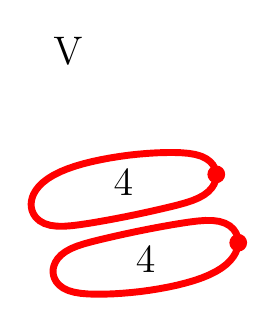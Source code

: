 \begin{tikzpicture}[scale=1]

\begin{axis}[
  xmin = -10,
  xmax = 2,
  ymin = -2.45,
  ymax = 2.45,
  scale only axis,
  axis equal image,
  hide axis,
  title = {\Large{V}}
  ]

\addplot [mark=none,red,line width=2.5] table{
-1.323e+00 9.355e-01
-1.331e+00 9.92e-01
-1.35e+00 1.05e+00
-1.384e+00 1.11e+00
-1.436e+00 1.168e+00
-1.508e+00 1.221e+00
-1.598e+00 1.264e+00
-1.705e+00 1.295e+00
-1.825e+00 1.315e+00
-1.957e+00 1.326e+00
-2.098e+00 1.33e+00
-2.248e+00 1.329e+00
-2.404e+00 1.324e+00
-2.566e+00 1.314e+00
-2.732e+00 1.3e+00
-2.9e+00 1.282e+00
-3.069e+00 1.259e+00
-3.238e+00 1.232e+00
-3.404e+00 1.201e+00
-3.567e+00 1.166e+00
-3.724e+00 1.127e+00
-3.874e+00 1.083e+00
-4.015e+00 1.034e+00
-4.146e+00 9.799e-01
-4.264e+00 9.207e-01
-4.368e+00 8.565e-01
-4.456e+00 7.885e-01
-4.528e+00 7.183e-01
-4.583e+00 6.481e-01
-4.622e+00 5.804e-01
-4.648e+00 5.167e-01
-4.662e+00 4.572e-01
-4.668e+00 4.004e-01
-4.665e+00 3.434e-01
-4.652e+00 2.835e-01
-4.626e+00 2.202e-01
-4.582e+00 1.558e-01
-4.516e+00 9.585e-02
-4.428e+00 4.697e-02
-4.322e+00 1.407e-02
-4.201e+00 -1.633e-03
-4.069e+00 -2.246e-03
-3.928e+00 8.512e-03
-3.78e+00 2.697e-02
-3.625e+00 5.038e-02
-3.465e+00 7.699e-02
-3.301e+00 1.059e-01
-3.135e+00 1.368e-01
-2.967e+00 1.695e-01
-2.8e+00 2.036e-01
-2.635e+00 2.389e-01
-2.472e+00 2.748e-01
-2.314e+00 3.109e-01
-2.162e+00 3.468e-01
-2.017e+00 3.829e-01
-1.881e+00 4.205e-01
-1.755e+00 4.617e-01
-1.643e+00 5.087e-01
-1.545e+00 5.628e-01
-1.466e+00 6.237e-01
-1.405e+00 6.889e-01
-1.363e+00 7.549e-01
-1.337e+00 8.186e-01
-1.325e+00 8.785e-01
-1.323e+00 9.355e-01
};

\addplot [mark=none,red,line width=2.5] table{
-9.263e-01 -3.004e-01
-9.29e-01 -2.434e-01
-9.418e-01 -1.835e-01
-9.682e-01 -1.202e-01
-1.013e+00 -5.578e-02
-1.078e+00 4.152e-03
-1.166e+00 5.303e-02
-1.272e+00 8.594e-02
-1.393e+00 1.016e-01
-1.525e+00 1.022e-01
-1.666e+00 9.149e-02
-1.814e+00 7.303e-02
-1.969e+00 4.962e-02
-2.129e+00 2.3e-02
-2.293e+00 -5.941e-03
-2.459e+00 -3.683e-02
-2.627e+00 -6.946e-02
-2.794e+00 -1.036e-01
-2.96e+00 -1.389e-01
-3.122e+00 -1.748e-01
-3.28e+00 -2.109e-01
-3.432e+00 -2.468e-01
-3.577e+00 -2.829e-01
-3.713e+00 -3.205e-01
-3.839e+00 -3.617e-01
-3.952e+00 -4.087e-01
-4.049e+00 -4.628e-01
-4.129e+00 -5.237e-01
-4.189e+00 -5.889e-01
-4.231e+00 -6.549e-01
-4.257e+00 -7.186e-01
-4.27e+00 -7.785e-01
-4.272e+00 -8.355e-01
-4.264e+00 -8.92e-01
-4.244e+00 -9.501e-01
-4.21e+00 -1.01e+00
-4.158e+00 -1.068e+00
-4.087e+00 -1.121e+00
-3.996e+00 -1.164e+00
-3.889e+00 -1.195e+00
-3.769e+00 -1.215e+00
-3.637e+00 -1.226e+00
-3.496e+00 -1.23e+00
-3.346e+00 -1.229e+00
-3.19e+00 -1.224e+00
-3.028e+00 -1.214e+00
-2.863e+00 -1.2e+00
-2.694e+00 -1.182e+00
-2.525e+00 -1.159e+00
-2.357e+00 -1.132e+00
-2.19e+00 -1.101e+00
-2.027e+00 -1.066e+00
-1.87e+00 -1.026e+00
-1.72e+00 -9.826e-01
-1.579e+00 -9.338e-01
-1.448e+00 -8.799e-01
-1.33e+00 -8.207e-01
-1.226e+00 -7.565e-01
-1.138e+00 -6.885e-01
-1.067e+00 -6.183e-01
-1.012e+00 -5.481e-01
-9.723e-01 -4.804e-01
-9.466e-01 -4.167e-01
-9.319e-01 -3.572e-01
-9.263e-01 -3.004e-01
};

\addplot [only marks,mark=*,red,mark size = 3pt] table{
-1.323e+00 9.355e-01
-9.263e-01 -3.004e-01
};

\node [below] at (axis cs:  -2.6,  -0.2) {\Large{4}};
\node [below] at (axis cs:  -3.0,  1.2) {\Large{4}};

\end{axis}


\end{tikzpicture}

